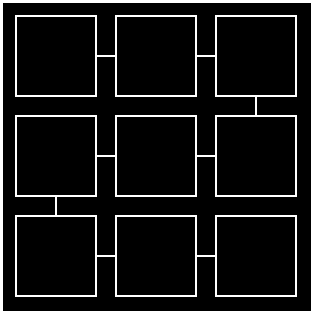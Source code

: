 <mxfile version="24.4.3" type="github">
  <diagram name="Stránka-1" id="s3hBo5GiVauqnpyUISQr">
    <mxGraphModel dx="191" dy="112" grid="1" gridSize="10" guides="1" tooltips="1" connect="1" arrows="1" fold="1" page="1" pageScale="1" pageWidth="1500" pageHeight="1500" math="0" shadow="0">
      <root>
        <mxCell id="0" />
        <mxCell id="1" parent="0" />
        <mxCell id="5ftyIihU0jtAtuSoUZJ_-14" value="" style="whiteSpace=wrap;html=1;aspect=fixed;fillColor=#000000;strokeColor=#FFFFFF;" vertex="1" parent="1">
          <mxGeometry x="673" y="673" width="155" height="155" as="geometry" />
        </mxCell>
        <mxCell id="5ftyIihU0jtAtuSoUZJ_-15" value="" style="whiteSpace=wrap;html=1;aspect=fixed;fillColor=#000000;strokeColor=#FFFFFF;" vertex="1" parent="1">
          <mxGeometry x="680" y="680" width="40" height="40" as="geometry" />
        </mxCell>
        <mxCell id="5ftyIihU0jtAtuSoUZJ_-16" value="" style="whiteSpace=wrap;html=1;aspect=fixed;fillColor=#000000;strokeColor=#FFFFFF;" vertex="1" parent="1">
          <mxGeometry x="730" y="680" width="40" height="40" as="geometry" />
        </mxCell>
        <mxCell id="5ftyIihU0jtAtuSoUZJ_-17" value="" style="whiteSpace=wrap;html=1;aspect=fixed;fillColor=#000000;strokeColor=#FFFFFF;" vertex="1" parent="1">
          <mxGeometry x="780" y="680" width="40" height="40" as="geometry" />
        </mxCell>
        <mxCell id="5ftyIihU0jtAtuSoUZJ_-18" value="" style="whiteSpace=wrap;html=1;aspect=fixed;fillColor=#000000;strokeColor=#FFFFFF;" vertex="1" parent="1">
          <mxGeometry x="680" y="730" width="40" height="40" as="geometry" />
        </mxCell>
        <mxCell id="5ftyIihU0jtAtuSoUZJ_-19" value="" style="whiteSpace=wrap;html=1;aspect=fixed;fillColor=#000000;strokeColor=#FFFFFF;" vertex="1" parent="1">
          <mxGeometry x="730" y="730" width="40" height="40" as="geometry" />
        </mxCell>
        <mxCell id="5ftyIihU0jtAtuSoUZJ_-20" value="" style="whiteSpace=wrap;html=1;aspect=fixed;fillColor=#000000;strokeColor=#FFFFFF;" vertex="1" parent="1">
          <mxGeometry x="780" y="730" width="40" height="40" as="geometry" />
        </mxCell>
        <mxCell id="5ftyIihU0jtAtuSoUZJ_-21" value="" style="whiteSpace=wrap;html=1;aspect=fixed;fillColor=#000000;strokeColor=#FFFFFF;" vertex="1" parent="1">
          <mxGeometry x="680" y="780" width="40" height="40" as="geometry" />
        </mxCell>
        <mxCell id="5ftyIihU0jtAtuSoUZJ_-22" value="" style="whiteSpace=wrap;html=1;aspect=fixed;fillColor=#000000;strokeColor=#FFFFFF;" vertex="1" parent="1">
          <mxGeometry x="730" y="780" width="40" height="40" as="geometry" />
        </mxCell>
        <mxCell id="5ftyIihU0jtAtuSoUZJ_-23" value="" style="whiteSpace=wrap;html=1;aspect=fixed;fillColor=#000000;strokeColor=#FFFFFF;" vertex="1" parent="1">
          <mxGeometry x="780" y="780" width="40" height="40" as="geometry" />
        </mxCell>
        <mxCell id="5ftyIihU0jtAtuSoUZJ_-24" value="" style="endArrow=none;html=1;rounded=0;strokeColor=#FFFFFF;entryX=0;entryY=0.5;entryDx=0;entryDy=0;exitX=1;exitY=0.5;exitDx=0;exitDy=0;" edge="1" parent="1" source="5ftyIihU0jtAtuSoUZJ_-18" target="5ftyIihU0jtAtuSoUZJ_-19">
          <mxGeometry width="50" height="50" relative="1" as="geometry">
            <mxPoint x="700" y="760" as="sourcePoint" />
            <mxPoint x="750" y="710" as="targetPoint" />
          </mxGeometry>
        </mxCell>
        <mxCell id="5ftyIihU0jtAtuSoUZJ_-26" value="" style="endArrow=none;html=1;rounded=0;entryX=1;entryY=0.5;entryDx=0;entryDy=0;exitX=0;exitY=0.5;exitDx=0;exitDy=0;strokeColor=#FFFFFF;" edge="1" parent="1" source="5ftyIihU0jtAtuSoUZJ_-16" target="5ftyIihU0jtAtuSoUZJ_-15">
          <mxGeometry width="50" height="50" relative="1" as="geometry">
            <mxPoint x="700" y="770" as="sourcePoint" />
            <mxPoint x="750" y="720" as="targetPoint" />
          </mxGeometry>
        </mxCell>
        <mxCell id="5ftyIihU0jtAtuSoUZJ_-27" value="" style="endArrow=none;html=1;rounded=0;entryX=1;entryY=0.5;entryDx=0;entryDy=0;exitX=0;exitY=0.5;exitDx=0;exitDy=0;strokeColor=#FFFFFF;" edge="1" parent="1" source="5ftyIihU0jtAtuSoUZJ_-17" target="5ftyIihU0jtAtuSoUZJ_-16">
          <mxGeometry width="50" height="50" relative="1" as="geometry">
            <mxPoint x="700" y="740" as="sourcePoint" />
            <mxPoint x="750" y="690" as="targetPoint" />
          </mxGeometry>
        </mxCell>
        <mxCell id="5ftyIihU0jtAtuSoUZJ_-28" value="" style="endArrow=none;html=1;rounded=0;entryX=0.5;entryY=1;entryDx=0;entryDy=0;exitX=0.5;exitY=0;exitDx=0;exitDy=0;strokeColor=#FFFFFF;" edge="1" parent="1" source="5ftyIihU0jtAtuSoUZJ_-20" target="5ftyIihU0jtAtuSoUZJ_-17">
          <mxGeometry width="50" height="50" relative="1" as="geometry">
            <mxPoint x="700" y="760" as="sourcePoint" />
            <mxPoint x="750" y="710" as="targetPoint" />
          </mxGeometry>
        </mxCell>
        <mxCell id="5ftyIihU0jtAtuSoUZJ_-29" value="" style="endArrow=none;html=1;rounded=0;entryX=0;entryY=0.5;entryDx=0;entryDy=0;exitX=1;exitY=0.5;exitDx=0;exitDy=0;strokeColor=#FFFFFF;" edge="1" parent="1" source="5ftyIihU0jtAtuSoUZJ_-19" target="5ftyIihU0jtAtuSoUZJ_-20">
          <mxGeometry width="50" height="50" relative="1" as="geometry">
            <mxPoint x="700" y="760" as="sourcePoint" />
            <mxPoint x="750" y="710" as="targetPoint" />
          </mxGeometry>
        </mxCell>
        <mxCell id="5ftyIihU0jtAtuSoUZJ_-30" value="" style="endArrow=none;html=1;rounded=0;entryX=0.5;entryY=1;entryDx=0;entryDy=0;strokeColor=#FFFFFF;" edge="1" parent="1" target="5ftyIihU0jtAtuSoUZJ_-18">
          <mxGeometry width="50" height="50" relative="1" as="geometry">
            <mxPoint x="700" y="780" as="sourcePoint" />
            <mxPoint x="750" y="740" as="targetPoint" />
          </mxGeometry>
        </mxCell>
        <mxCell id="5ftyIihU0jtAtuSoUZJ_-31" value="" style="endArrow=none;html=1;rounded=0;strokeColor=#FFFFFF;exitX=1;exitY=0.5;exitDx=0;exitDy=0;entryX=0;entryY=0.5;entryDx=0;entryDy=0;" edge="1" parent="1" source="5ftyIihU0jtAtuSoUZJ_-21" target="5ftyIihU0jtAtuSoUZJ_-22">
          <mxGeometry width="50" height="50" relative="1" as="geometry">
            <mxPoint x="700" y="790" as="sourcePoint" />
            <mxPoint x="750" y="740" as="targetPoint" />
          </mxGeometry>
        </mxCell>
        <mxCell id="5ftyIihU0jtAtuSoUZJ_-32" value="" style="endArrow=none;html=1;rounded=0;strokeColor=#FFFFFF;exitX=1;exitY=0.5;exitDx=0;exitDy=0;entryX=0;entryY=0.5;entryDx=0;entryDy=0;" edge="1" parent="1" source="5ftyIihU0jtAtuSoUZJ_-22" target="5ftyIihU0jtAtuSoUZJ_-23">
          <mxGeometry width="50" height="50" relative="1" as="geometry">
            <mxPoint x="700" y="790" as="sourcePoint" />
            <mxPoint x="750" y="740" as="targetPoint" />
          </mxGeometry>
        </mxCell>
      </root>
    </mxGraphModel>
  </diagram>
</mxfile>
